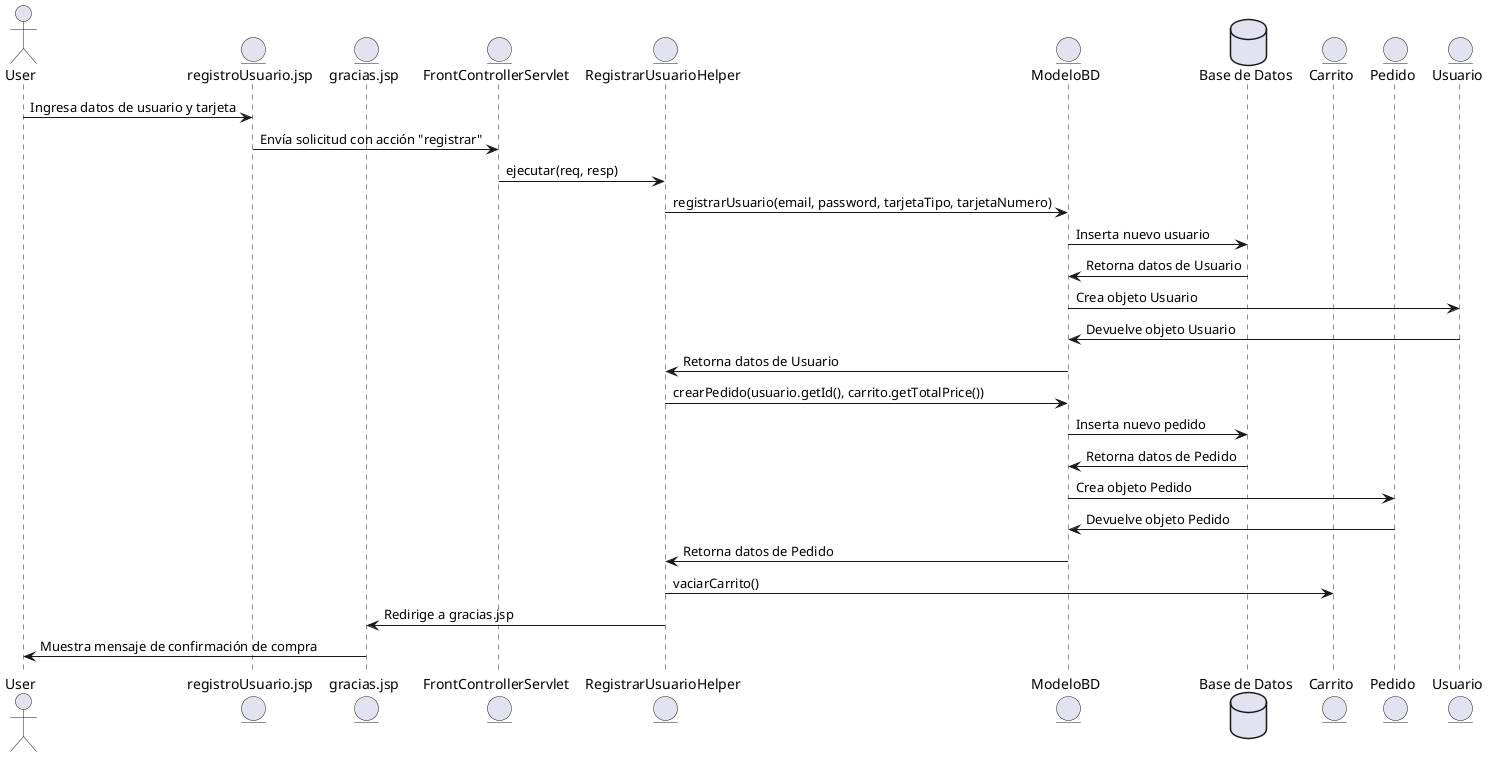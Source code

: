@startuml

actor User
entity "registroUsuario.jsp" as RegistroUsuario
entity "gracias.jsp" as gracias
entity "FrontControllerServlet" as FrontController
entity "RegistrarUsuarioHelper" as RegistrarUsuario
entity "ModeloBD" as ModeloBD
database "Base de Datos" as DB
entity "Carrito" as Carrito
entity "Pedido" as Pedido
entity "Usuario" as Usuario

User -> RegistroUsuario: Ingresa datos de usuario y tarjeta
RegistroUsuario -> FrontController: Envía solicitud con acción "registrar"
FrontController -> RegistrarUsuario: ejecutar(req, resp)

RegistrarUsuario -> ModeloBD: registrarUsuario(email, password, tarjetaTipo, tarjetaNumero)
ModeloBD -> DB: Inserta nuevo usuario
DB -> ModeloBD: Retorna datos de Usuario
ModeloBD -> Usuario: Crea objeto Usuario
Usuario -> ModeloBD: Devuelve objeto Usuario
ModeloBD -> RegistrarUsuario: Retorna datos de Usuario

RegistrarUsuario -> ModeloBD: crearPedido(usuario.getId(), carrito.getTotalPrice())
ModeloBD -> DB: Inserta nuevo pedido
DB -> ModeloBD: Retorna datos de Pedido
ModeloBD -> Pedido: Crea objeto Pedido
Pedido -> ModeloBD: Devuelve objeto Pedido
ModeloBD -> RegistrarUsuario: Retorna datos de Pedido

Carrito <- RegistrarUsuario: vaciarCarrito()

gracias <- RegistrarUsuario: Redirige a gracias.jsp
User <- gracias: Muestra mensaje de confirmación de compra

@enduml